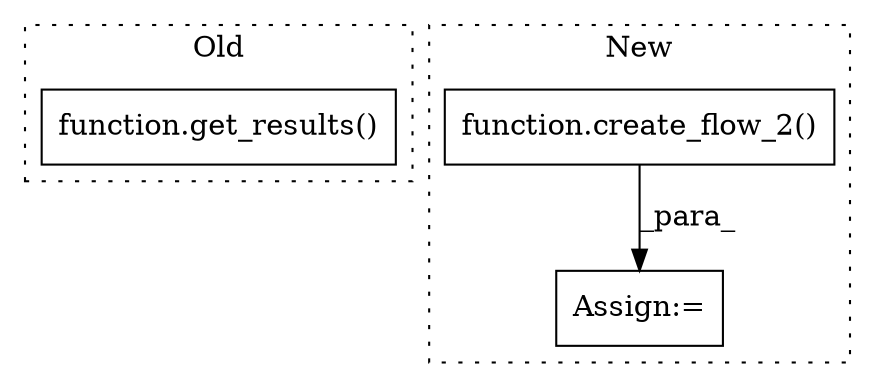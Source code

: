 digraph G {
subgraph cluster0 {
1 [label="function.get_results()" a="75" s="1074" l="63" shape="box"];
label = "Old";
style="dotted";
}
subgraph cluster1 {
2 [label="function.create_flow_2()" a="75" s="728" l="95" shape="box"];
3 [label="Assign:=" a="68" s="725" l="3" shape="box"];
label = "New";
style="dotted";
}
2 -> 3 [label="_para_"];
}